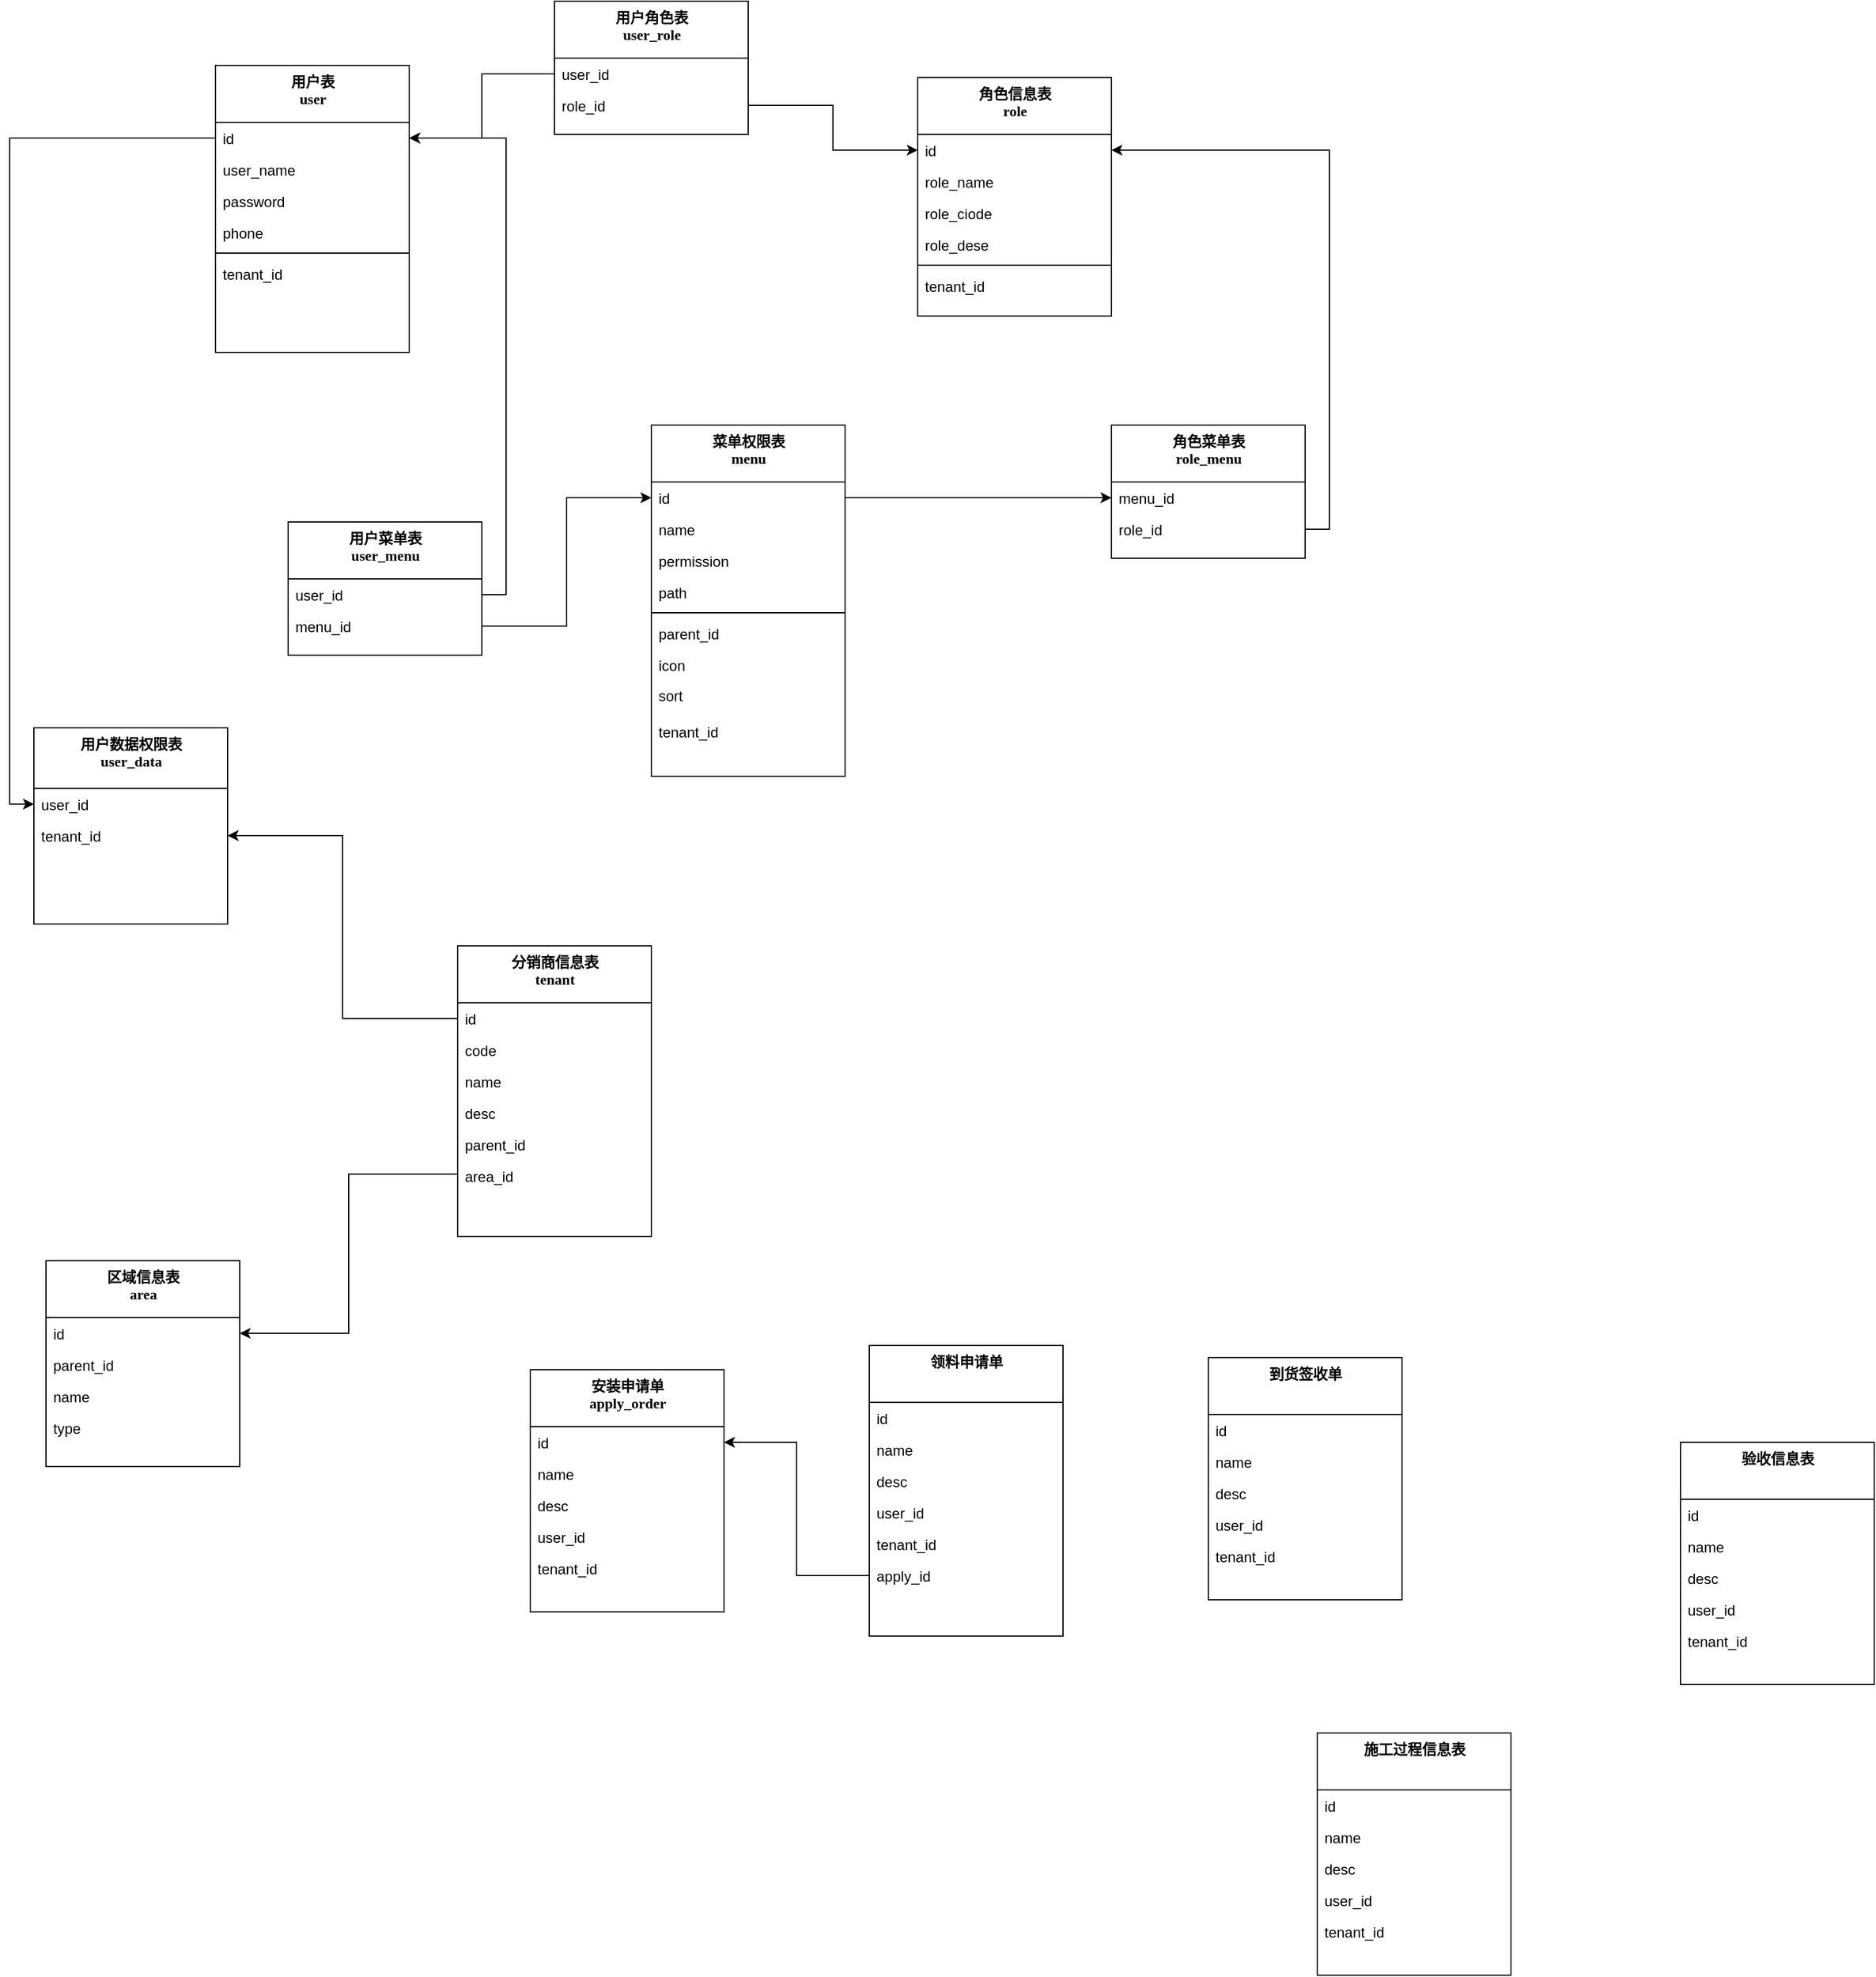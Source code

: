 <mxfile version="14.4.9" type="github">
  <diagram name="Page-1" id="9f46799a-70d6-7492-0946-bef42562c5a5">
    <mxGraphModel dx="2522" dy="706" grid="1" gridSize="10" guides="1" tooltips="1" connect="1" arrows="1" fold="1" page="1" pageScale="1" pageWidth="1100" pageHeight="850" background="#ffffff" math="0" shadow="0">
      <root>
        <mxCell id="0" />
        <mxCell id="1" parent="0" />
        <mxCell id="78961159f06e98e8-17" value="&lt;font style=&quot;vertical-align: inherit&quot;&gt;&lt;font style=&quot;vertical-align: inherit&quot;&gt;&lt;font style=&quot;vertical-align: inherit&quot;&gt;&lt;font style=&quot;vertical-align: inherit&quot;&gt;&lt;font style=&quot;vertical-align: inherit&quot;&gt;&lt;font style=&quot;vertical-align: inherit&quot;&gt;&lt;font style=&quot;vertical-align: inherit&quot;&gt;&lt;font style=&quot;vertical-align: inherit&quot;&gt;&lt;font style=&quot;vertical-align: inherit&quot;&gt;&lt;font style=&quot;vertical-align: inherit&quot;&gt;&lt;font style=&quot;vertical-align: inherit&quot;&gt;&lt;font style=&quot;vertical-align: inherit&quot;&gt;&lt;font style=&quot;vertical-align: inherit&quot;&gt;&lt;font style=&quot;vertical-align: inherit&quot;&gt;&lt;font style=&quot;vertical-align: inherit&quot;&gt;&lt;font style=&quot;vertical-align: inherit&quot;&gt;用户表&lt;br&gt;&lt;/font&gt;&lt;/font&gt;&lt;/font&gt;&lt;/font&gt;&lt;/font&gt;&lt;/font&gt;&lt;/font&gt;&lt;/font&gt;&lt;/font&gt;&lt;/font&gt;&lt;/font&gt;&lt;/font&gt;&lt;/font&gt;&lt;/font&gt;&lt;font style=&quot;vertical-align: inherit&quot;&gt;&lt;font style=&quot;vertical-align: inherit&quot;&gt;user&lt;/font&gt;&lt;/font&gt;&lt;br&gt;&lt;/font&gt;&lt;/font&gt;" style="swimlane;html=1;fontStyle=1;align=center;verticalAlign=top;childLayout=stackLayout;horizontal=1;startSize=47;horizontalStack=0;resizeParent=1;resizeLast=0;collapsible=1;marginBottom=0;swimlaneFillColor=#ffffff;rounded=0;shadow=0;comic=0;labelBackgroundColor=none;strokeWidth=1;fillColor=none;fontFamily=Verdana;fontSize=12" parent="1" vertex="1">
          <mxGeometry x="90" y="83" width="160" height="237" as="geometry">
            <mxRectangle x="90" y="83" width="70" height="26" as="alternateBounds" />
          </mxGeometry>
        </mxCell>
        <mxCell id="78961159f06e98e8-21" value="&lt;font style=&quot;vertical-align: inherit&quot;&gt;&lt;font style=&quot;vertical-align: inherit&quot;&gt;&lt;font style=&quot;vertical-align: inherit&quot;&gt;&lt;font style=&quot;vertical-align: inherit&quot;&gt;id&lt;/font&gt;&lt;/font&gt;&lt;/font&gt;&lt;/font&gt;" style="text;html=1;strokeColor=none;fillColor=none;align=left;verticalAlign=top;spacingLeft=4;spacingRight=4;whiteSpace=wrap;overflow=hidden;rotatable=0;points=[[0,0.5],[1,0.5]];portConstraint=eastwest;" parent="78961159f06e98e8-17" vertex="1">
          <mxGeometry y="47" width="160" height="26" as="geometry" />
        </mxCell>
        <mxCell id="78961159f06e98e8-25" value="&lt;font style=&quot;vertical-align: inherit&quot;&gt;&lt;font style=&quot;vertical-align: inherit&quot;&gt;user_name&lt;/font&gt;&lt;/font&gt;" style="text;html=1;strokeColor=none;fillColor=none;align=left;verticalAlign=top;spacingLeft=4;spacingRight=4;whiteSpace=wrap;overflow=hidden;rotatable=0;points=[[0,0.5],[1,0.5]];portConstraint=eastwest;" parent="78961159f06e98e8-17" vertex="1">
          <mxGeometry y="73" width="160" height="26" as="geometry" />
        </mxCell>
        <mxCell id="78961159f06e98e8-26" value="&lt;font style=&quot;vertical-align: inherit&quot;&gt;&lt;font style=&quot;vertical-align: inherit&quot;&gt;password&lt;/font&gt;&lt;/font&gt;" style="text;html=1;strokeColor=none;fillColor=none;align=left;verticalAlign=top;spacingLeft=4;spacingRight=4;whiteSpace=wrap;overflow=hidden;rotatable=0;points=[[0,0.5],[1,0.5]];portConstraint=eastwest;" parent="78961159f06e98e8-17" vertex="1">
          <mxGeometry y="99" width="160" height="26" as="geometry" />
        </mxCell>
        <mxCell id="78961159f06e98e8-20" value="&lt;font style=&quot;vertical-align: inherit&quot;&gt;&lt;font style=&quot;vertical-align: inherit&quot;&gt;&lt;font style=&quot;vertical-align: inherit&quot;&gt;&lt;font style=&quot;vertical-align: inherit&quot;&gt;&lt;font style=&quot;vertical-align: inherit&quot;&gt;&lt;font style=&quot;vertical-align: inherit&quot;&gt;&lt;font style=&quot;vertical-align: inherit&quot;&gt;&lt;font style=&quot;vertical-align: inherit&quot;&gt;phone&lt;/font&gt;&lt;/font&gt;&lt;/font&gt;&lt;/font&gt;&lt;/font&gt;&lt;/font&gt;&lt;/font&gt;&lt;/font&gt;" style="text;html=1;strokeColor=none;fillColor=none;align=left;verticalAlign=top;spacingLeft=4;spacingRight=4;whiteSpace=wrap;overflow=hidden;rotatable=0;points=[[0,0.5],[1,0.5]];portConstraint=eastwest;" parent="78961159f06e98e8-17" vertex="1">
          <mxGeometry y="125" width="160" height="26" as="geometry" />
        </mxCell>
        <mxCell id="78961159f06e98e8-19" value="" style="line;html=1;strokeWidth=1;fillColor=none;align=left;verticalAlign=middle;spacingTop=-1;spacingLeft=3;spacingRight=3;rotatable=0;labelPosition=right;points=[];portConstraint=eastwest;" parent="78961159f06e98e8-17" vertex="1">
          <mxGeometry y="151" width="160" height="8" as="geometry" />
        </mxCell>
        <mxCell id="78961159f06e98e8-27" value="&lt;font style=&quot;vertical-align: inherit&quot;&gt;&lt;font style=&quot;vertical-align: inherit&quot;&gt;tenant_id&lt;/font&gt;&lt;/font&gt;" style="text;html=1;strokeColor=none;fillColor=none;align=left;verticalAlign=top;spacingLeft=4;spacingRight=4;whiteSpace=wrap;overflow=hidden;rotatable=0;points=[[0,0.5],[1,0.5]];portConstraint=eastwest;" parent="78961159f06e98e8-17" vertex="1">
          <mxGeometry y="159" width="160" height="26" as="geometry" />
        </mxCell>
        <mxCell id="78961159f06e98e8-30" value="角色信息表&lt;br&gt;role" style="swimlane;html=1;fontStyle=1;align=center;verticalAlign=top;childLayout=stackLayout;horizontal=1;startSize=47;horizontalStack=0;resizeParent=1;resizeLast=0;collapsible=1;marginBottom=0;swimlaneFillColor=#ffffff;rounded=0;shadow=0;comic=0;labelBackgroundColor=none;strokeWidth=1;fillColor=none;fontFamily=Verdana;fontSize=12" parent="1" vertex="1">
          <mxGeometry x="670" y="93" width="160" height="197" as="geometry" />
        </mxCell>
        <mxCell id="78961159f06e98e8-31" value="id" style="text;html=1;strokeColor=none;fillColor=none;align=left;verticalAlign=top;spacingLeft=4;spacingRight=4;whiteSpace=wrap;overflow=hidden;rotatable=0;points=[[0,0.5],[1,0.5]];portConstraint=eastwest;" parent="78961159f06e98e8-30" vertex="1">
          <mxGeometry y="47" width="160" height="26" as="geometry" />
        </mxCell>
        <mxCell id="78961159f06e98e8-32" value="role_name" style="text;html=1;strokeColor=none;fillColor=none;align=left;verticalAlign=top;spacingLeft=4;spacingRight=4;whiteSpace=wrap;overflow=hidden;rotatable=0;points=[[0,0.5],[1,0.5]];portConstraint=eastwest;" parent="78961159f06e98e8-30" vertex="1">
          <mxGeometry y="73" width="160" height="26" as="geometry" />
        </mxCell>
        <mxCell id="78961159f06e98e8-33" value="role_ciode" style="text;html=1;strokeColor=none;fillColor=none;align=left;verticalAlign=top;spacingLeft=4;spacingRight=4;whiteSpace=wrap;overflow=hidden;rotatable=0;points=[[0,0.5],[1,0.5]];portConstraint=eastwest;" parent="78961159f06e98e8-30" vertex="1">
          <mxGeometry y="99" width="160" height="26" as="geometry" />
        </mxCell>
        <mxCell id="78961159f06e98e8-34" value="role_dese" style="text;html=1;strokeColor=none;fillColor=none;align=left;verticalAlign=top;spacingLeft=4;spacingRight=4;whiteSpace=wrap;overflow=hidden;rotatable=0;points=[[0,0.5],[1,0.5]];portConstraint=eastwest;" parent="78961159f06e98e8-30" vertex="1">
          <mxGeometry y="125" width="160" height="26" as="geometry" />
        </mxCell>
        <mxCell id="78961159f06e98e8-38" value="" style="line;html=1;strokeWidth=1;fillColor=none;align=left;verticalAlign=middle;spacingTop=-1;spacingLeft=3;spacingRight=3;rotatable=0;labelPosition=right;points=[];portConstraint=eastwest;" parent="78961159f06e98e8-30" vertex="1">
          <mxGeometry y="151" width="160" height="8" as="geometry" />
        </mxCell>
        <mxCell id="78961159f06e98e8-39" value="tenant_id" style="text;html=1;strokeColor=none;fillColor=none;align=left;verticalAlign=top;spacingLeft=4;spacingRight=4;whiteSpace=wrap;overflow=hidden;rotatable=0;points=[[0,0.5],[1,0.5]];portConstraint=eastwest;" parent="78961159f06e98e8-30" vertex="1">
          <mxGeometry y="159" width="160" height="26" as="geometry" />
        </mxCell>
        <mxCell id="FCenFna6meWZdQ7rGU5t-2" value="用户角色表&lt;br&gt;user_role" style="swimlane;html=1;fontStyle=1;align=center;verticalAlign=top;childLayout=stackLayout;horizontal=1;startSize=47;horizontalStack=0;resizeParent=1;resizeLast=0;collapsible=1;marginBottom=0;swimlaneFillColor=#ffffff;rounded=0;shadow=0;comic=0;labelBackgroundColor=none;strokeWidth=1;fillColor=none;fontFamily=Verdana;fontSize=12" vertex="1" parent="1">
          <mxGeometry x="370" y="30" width="160" height="110" as="geometry" />
        </mxCell>
        <mxCell id="FCenFna6meWZdQ7rGU5t-3" value="user_id" style="text;html=1;strokeColor=none;fillColor=none;align=left;verticalAlign=top;spacingLeft=4;spacingRight=4;whiteSpace=wrap;overflow=hidden;rotatable=0;points=[[0,0.5],[1,0.5]];portConstraint=eastwest;" vertex="1" parent="FCenFna6meWZdQ7rGU5t-2">
          <mxGeometry y="47" width="160" height="26" as="geometry" />
        </mxCell>
        <mxCell id="FCenFna6meWZdQ7rGU5t-4" value="role_id" style="text;html=1;strokeColor=none;fillColor=none;align=left;verticalAlign=top;spacingLeft=4;spacingRight=4;whiteSpace=wrap;overflow=hidden;rotatable=0;points=[[0,0.5],[1,0.5]];portConstraint=eastwest;" vertex="1" parent="FCenFna6meWZdQ7rGU5t-2">
          <mxGeometry y="73" width="160" height="26" as="geometry" />
        </mxCell>
        <mxCell id="FCenFna6meWZdQ7rGU5t-11" style="edgeStyle=orthogonalEdgeStyle;rounded=0;orthogonalLoop=1;jettySize=auto;html=1;exitX=0;exitY=0.5;exitDx=0;exitDy=0;entryX=1;entryY=0.5;entryDx=0;entryDy=0;" edge="1" parent="1" source="FCenFna6meWZdQ7rGU5t-3" target="78961159f06e98e8-21">
          <mxGeometry relative="1" as="geometry" />
        </mxCell>
        <mxCell id="FCenFna6meWZdQ7rGU5t-12" style="edgeStyle=orthogonalEdgeStyle;rounded=0;orthogonalLoop=1;jettySize=auto;html=1;exitX=1;exitY=0.5;exitDx=0;exitDy=0;entryX=0;entryY=0.5;entryDx=0;entryDy=0;" edge="1" parent="1" source="FCenFna6meWZdQ7rGU5t-4" target="78961159f06e98e8-31">
          <mxGeometry relative="1" as="geometry" />
        </mxCell>
        <mxCell id="FCenFna6meWZdQ7rGU5t-13" value="&lt;font style=&quot;vertical-align: inherit&quot;&gt;&lt;font style=&quot;vertical-align: inherit&quot;&gt;&lt;font style=&quot;vertical-align: inherit&quot;&gt;&lt;font style=&quot;vertical-align: inherit&quot;&gt;&lt;font style=&quot;vertical-align: inherit&quot;&gt;&lt;font style=&quot;vertical-align: inherit&quot;&gt;&lt;font style=&quot;vertical-align: inherit&quot;&gt;&lt;font style=&quot;vertical-align: inherit&quot;&gt;&lt;font style=&quot;vertical-align: inherit&quot;&gt;&lt;font style=&quot;vertical-align: inherit&quot;&gt;&lt;font style=&quot;vertical-align: inherit&quot;&gt;&lt;font style=&quot;vertical-align: inherit&quot;&gt;&lt;font style=&quot;vertical-align: inherit&quot;&gt;&lt;font style=&quot;vertical-align: inherit&quot;&gt;&lt;font style=&quot;vertical-align: inherit&quot;&gt;&lt;font style=&quot;vertical-align: inherit&quot;&gt;菜单权限表&lt;br&gt;&lt;/font&gt;&lt;/font&gt;&lt;/font&gt;&lt;/font&gt;&lt;/font&gt;&lt;/font&gt;&lt;/font&gt;&lt;/font&gt;&lt;/font&gt;&lt;/font&gt;&lt;/font&gt;&lt;/font&gt;&lt;/font&gt;&lt;/font&gt;menu&lt;br&gt;&lt;/font&gt;&lt;/font&gt;" style="swimlane;html=1;fontStyle=1;align=center;verticalAlign=top;childLayout=stackLayout;horizontal=1;startSize=47;horizontalStack=0;resizeParent=1;resizeLast=0;collapsible=1;marginBottom=0;swimlaneFillColor=#ffffff;rounded=0;shadow=0;comic=0;labelBackgroundColor=none;strokeWidth=1;fillColor=none;fontFamily=Verdana;fontSize=12" vertex="1" parent="1">
          <mxGeometry x="450" y="380" width="160" height="290" as="geometry">
            <mxRectangle x="90" y="83" width="70" height="26" as="alternateBounds" />
          </mxGeometry>
        </mxCell>
        <mxCell id="FCenFna6meWZdQ7rGU5t-14" value="&lt;font style=&quot;vertical-align: inherit&quot;&gt;&lt;font style=&quot;vertical-align: inherit&quot;&gt;&lt;font style=&quot;vertical-align: inherit&quot;&gt;&lt;font style=&quot;vertical-align: inherit&quot;&gt;id&lt;/font&gt;&lt;/font&gt;&lt;/font&gt;&lt;/font&gt;" style="text;html=1;strokeColor=none;fillColor=none;align=left;verticalAlign=top;spacingLeft=4;spacingRight=4;whiteSpace=wrap;overflow=hidden;rotatable=0;points=[[0,0.5],[1,0.5]];portConstraint=eastwest;" vertex="1" parent="FCenFna6meWZdQ7rGU5t-13">
          <mxGeometry y="47" width="160" height="26" as="geometry" />
        </mxCell>
        <mxCell id="FCenFna6meWZdQ7rGU5t-15" value="&lt;font style=&quot;vertical-align: inherit&quot;&gt;&lt;font style=&quot;vertical-align: inherit&quot;&gt;name&lt;/font&gt;&lt;/font&gt;" style="text;html=1;strokeColor=none;fillColor=none;align=left;verticalAlign=top;spacingLeft=4;spacingRight=4;whiteSpace=wrap;overflow=hidden;rotatable=0;points=[[0,0.5],[1,0.5]];portConstraint=eastwest;" vertex="1" parent="FCenFna6meWZdQ7rGU5t-13">
          <mxGeometry y="73" width="160" height="26" as="geometry" />
        </mxCell>
        <mxCell id="FCenFna6meWZdQ7rGU5t-16" value="&lt;font style=&quot;vertical-align: inherit&quot;&gt;&lt;font style=&quot;vertical-align: inherit&quot;&gt;permission&lt;/font&gt;&lt;/font&gt;" style="text;html=1;strokeColor=none;fillColor=none;align=left;verticalAlign=top;spacingLeft=4;spacingRight=4;whiteSpace=wrap;overflow=hidden;rotatable=0;points=[[0,0.5],[1,0.5]];portConstraint=eastwest;" vertex="1" parent="FCenFna6meWZdQ7rGU5t-13">
          <mxGeometry y="99" width="160" height="26" as="geometry" />
        </mxCell>
        <mxCell id="FCenFna6meWZdQ7rGU5t-17" value="&lt;font style=&quot;vertical-align: inherit&quot;&gt;&lt;font style=&quot;vertical-align: inherit&quot;&gt;&lt;font style=&quot;vertical-align: inherit&quot;&gt;&lt;font style=&quot;vertical-align: inherit&quot;&gt;&lt;font style=&quot;vertical-align: inherit&quot;&gt;&lt;font style=&quot;vertical-align: inherit&quot;&gt;&lt;font style=&quot;vertical-align: inherit&quot;&gt;&lt;font style=&quot;vertical-align: inherit&quot;&gt;path&lt;/font&gt;&lt;/font&gt;&lt;/font&gt;&lt;/font&gt;&lt;/font&gt;&lt;/font&gt;&lt;/font&gt;&lt;/font&gt;" style="text;html=1;strokeColor=none;fillColor=none;align=left;verticalAlign=top;spacingLeft=4;spacingRight=4;whiteSpace=wrap;overflow=hidden;rotatable=0;points=[[0,0.5],[1,0.5]];portConstraint=eastwest;" vertex="1" parent="FCenFna6meWZdQ7rGU5t-13">
          <mxGeometry y="125" width="160" height="26" as="geometry" />
        </mxCell>
        <mxCell id="FCenFna6meWZdQ7rGU5t-18" value="" style="line;html=1;strokeWidth=1;fillColor=none;align=left;verticalAlign=middle;spacingTop=-1;spacingLeft=3;spacingRight=3;rotatable=0;labelPosition=right;points=[];portConstraint=eastwest;" vertex="1" parent="FCenFna6meWZdQ7rGU5t-13">
          <mxGeometry y="151" width="160" height="8" as="geometry" />
        </mxCell>
        <mxCell id="FCenFna6meWZdQ7rGU5t-19" value="&lt;font style=&quot;vertical-align: inherit&quot;&gt;&lt;font style=&quot;vertical-align: inherit&quot;&gt;parent_id&lt;/font&gt;&lt;/font&gt;" style="text;html=1;strokeColor=none;fillColor=none;align=left;verticalAlign=top;spacingLeft=4;spacingRight=4;whiteSpace=wrap;overflow=hidden;rotatable=0;points=[[0,0.5],[1,0.5]];portConstraint=eastwest;" vertex="1" parent="FCenFna6meWZdQ7rGU5t-13">
          <mxGeometry y="159" width="160" height="26" as="geometry" />
        </mxCell>
        <mxCell id="FCenFna6meWZdQ7rGU5t-20" value="&lt;font style=&quot;vertical-align: inherit&quot;&gt;&lt;font style=&quot;vertical-align: inherit&quot;&gt;icon&lt;/font&gt;&lt;/font&gt;" style="text;html=1;strokeColor=none;fillColor=none;align=left;verticalAlign=top;spacingLeft=4;spacingRight=4;whiteSpace=wrap;overflow=hidden;rotatable=0;points=[[0,0.5],[1,0.5]];portConstraint=eastwest;" vertex="1" parent="FCenFna6meWZdQ7rGU5t-13">
          <mxGeometry y="185" width="160" height="25" as="geometry" />
        </mxCell>
        <mxCell id="FCenFna6meWZdQ7rGU5t-21" value="sort" style="text;html=1;strokeColor=none;fillColor=none;align=left;verticalAlign=top;spacingLeft=4;spacingRight=4;whiteSpace=wrap;overflow=hidden;rotatable=0;points=[[0,0.5],[1,0.5]];portConstraint=eastwest;" vertex="1" parent="FCenFna6meWZdQ7rGU5t-13">
          <mxGeometry y="210" width="160" height="30" as="geometry" />
        </mxCell>
        <mxCell id="FCenFna6meWZdQ7rGU5t-22" value="tenant_id" style="text;html=1;strokeColor=none;fillColor=none;align=left;verticalAlign=top;spacingLeft=4;spacingRight=4;whiteSpace=wrap;overflow=hidden;rotatable=0;points=[[0,0.5],[1,0.5]];portConstraint=eastwest;" vertex="1" parent="FCenFna6meWZdQ7rGU5t-13">
          <mxGeometry y="240" width="160" height="30" as="geometry" />
        </mxCell>
        <mxCell id="FCenFna6meWZdQ7rGU5t-23" value="角色菜单表&lt;br&gt;role_menu" style="swimlane;html=1;fontStyle=1;align=center;verticalAlign=top;childLayout=stackLayout;horizontal=1;startSize=47;horizontalStack=0;resizeParent=1;resizeLast=0;collapsible=1;marginBottom=0;swimlaneFillColor=#ffffff;rounded=0;shadow=0;comic=0;labelBackgroundColor=none;strokeWidth=1;fillColor=none;fontFamily=Verdana;fontSize=12" vertex="1" parent="1">
          <mxGeometry x="830" y="380" width="160" height="110" as="geometry" />
        </mxCell>
        <mxCell id="FCenFna6meWZdQ7rGU5t-24" value="menu_id" style="text;html=1;strokeColor=none;fillColor=none;align=left;verticalAlign=top;spacingLeft=4;spacingRight=4;whiteSpace=wrap;overflow=hidden;rotatable=0;points=[[0,0.5],[1,0.5]];portConstraint=eastwest;" vertex="1" parent="FCenFna6meWZdQ7rGU5t-23">
          <mxGeometry y="47" width="160" height="26" as="geometry" />
        </mxCell>
        <mxCell id="FCenFna6meWZdQ7rGU5t-25" value="role_id" style="text;html=1;strokeColor=none;fillColor=none;align=left;verticalAlign=top;spacingLeft=4;spacingRight=4;whiteSpace=wrap;overflow=hidden;rotatable=0;points=[[0,0.5],[1,0.5]];portConstraint=eastwest;" vertex="1" parent="FCenFna6meWZdQ7rGU5t-23">
          <mxGeometry y="73" width="160" height="26" as="geometry" />
        </mxCell>
        <mxCell id="FCenFna6meWZdQ7rGU5t-26" style="edgeStyle=orthogonalEdgeStyle;rounded=0;orthogonalLoop=1;jettySize=auto;html=1;exitX=1;exitY=0.5;exitDx=0;exitDy=0;entryX=0;entryY=0.5;entryDx=0;entryDy=0;" edge="1" parent="1" source="FCenFna6meWZdQ7rGU5t-14" target="FCenFna6meWZdQ7rGU5t-24">
          <mxGeometry relative="1" as="geometry" />
        </mxCell>
        <mxCell id="FCenFna6meWZdQ7rGU5t-27" style="edgeStyle=orthogonalEdgeStyle;rounded=0;orthogonalLoop=1;jettySize=auto;html=1;exitX=1;exitY=0.5;exitDx=0;exitDy=0;entryX=1;entryY=0.5;entryDx=0;entryDy=0;" edge="1" parent="1" source="FCenFna6meWZdQ7rGU5t-25" target="78961159f06e98e8-31">
          <mxGeometry relative="1" as="geometry" />
        </mxCell>
        <mxCell id="FCenFna6meWZdQ7rGU5t-28" value="用户菜单表&lt;br&gt;user_menu" style="swimlane;html=1;fontStyle=1;align=center;verticalAlign=top;childLayout=stackLayout;horizontal=1;startSize=47;horizontalStack=0;resizeParent=1;resizeLast=0;collapsible=1;marginBottom=0;swimlaneFillColor=#ffffff;rounded=0;shadow=0;comic=0;labelBackgroundColor=none;strokeWidth=1;fillColor=none;fontFamily=Verdana;fontSize=12" vertex="1" parent="1">
          <mxGeometry x="150" y="460" width="160" height="110" as="geometry" />
        </mxCell>
        <mxCell id="FCenFna6meWZdQ7rGU5t-29" value="user_id" style="text;html=1;strokeColor=none;fillColor=none;align=left;verticalAlign=top;spacingLeft=4;spacingRight=4;whiteSpace=wrap;overflow=hidden;rotatable=0;points=[[0,0.5],[1,0.5]];portConstraint=eastwest;" vertex="1" parent="FCenFna6meWZdQ7rGU5t-28">
          <mxGeometry y="47" width="160" height="26" as="geometry" />
        </mxCell>
        <mxCell id="FCenFna6meWZdQ7rGU5t-30" value="menu_id" style="text;html=1;strokeColor=none;fillColor=none;align=left;verticalAlign=top;spacingLeft=4;spacingRight=4;whiteSpace=wrap;overflow=hidden;rotatable=0;points=[[0,0.5],[1,0.5]];portConstraint=eastwest;" vertex="1" parent="FCenFna6meWZdQ7rGU5t-28">
          <mxGeometry y="73" width="160" height="26" as="geometry" />
        </mxCell>
        <mxCell id="FCenFna6meWZdQ7rGU5t-32" style="edgeStyle=orthogonalEdgeStyle;rounded=0;orthogonalLoop=1;jettySize=auto;html=1;exitX=1;exitY=0.5;exitDx=0;exitDy=0;entryX=0;entryY=0.5;entryDx=0;entryDy=0;" edge="1" parent="1" source="FCenFna6meWZdQ7rGU5t-30" target="FCenFna6meWZdQ7rGU5t-14">
          <mxGeometry relative="1" as="geometry" />
        </mxCell>
        <mxCell id="FCenFna6meWZdQ7rGU5t-33" value="区域信息表&lt;br&gt;area" style="swimlane;html=1;fontStyle=1;align=center;verticalAlign=top;childLayout=stackLayout;horizontal=1;startSize=47;horizontalStack=0;resizeParent=1;resizeLast=0;collapsible=1;marginBottom=0;swimlaneFillColor=#ffffff;rounded=0;shadow=0;comic=0;labelBackgroundColor=none;strokeWidth=1;fillColor=none;fontFamily=Verdana;fontSize=12" vertex="1" parent="1">
          <mxGeometry x="-50" y="1070" width="160" height="170" as="geometry" />
        </mxCell>
        <mxCell id="FCenFna6meWZdQ7rGU5t-34" value="id" style="text;html=1;strokeColor=none;fillColor=none;align=left;verticalAlign=top;spacingLeft=4;spacingRight=4;whiteSpace=wrap;overflow=hidden;rotatable=0;points=[[0,0.5],[1,0.5]];portConstraint=eastwest;" vertex="1" parent="FCenFna6meWZdQ7rGU5t-33">
          <mxGeometry y="47" width="160" height="26" as="geometry" />
        </mxCell>
        <mxCell id="FCenFna6meWZdQ7rGU5t-35" value="parent_id" style="text;html=1;strokeColor=none;fillColor=none;align=left;verticalAlign=top;spacingLeft=4;spacingRight=4;whiteSpace=wrap;overflow=hidden;rotatable=0;points=[[0,0.5],[1,0.5]];portConstraint=eastwest;" vertex="1" parent="FCenFna6meWZdQ7rGU5t-33">
          <mxGeometry y="73" width="160" height="26" as="geometry" />
        </mxCell>
        <mxCell id="FCenFna6meWZdQ7rGU5t-36" value="name" style="text;html=1;strokeColor=none;fillColor=none;align=left;verticalAlign=top;spacingLeft=4;spacingRight=4;whiteSpace=wrap;overflow=hidden;rotatable=0;points=[[0,0.5],[1,0.5]];portConstraint=eastwest;" vertex="1" parent="FCenFna6meWZdQ7rGU5t-33">
          <mxGeometry y="99" width="160" height="26" as="geometry" />
        </mxCell>
        <mxCell id="FCenFna6meWZdQ7rGU5t-37" value="type" style="text;html=1;strokeColor=none;fillColor=none;align=left;verticalAlign=top;spacingLeft=4;spacingRight=4;whiteSpace=wrap;overflow=hidden;rotatable=0;points=[[0,0.5],[1,0.5]];portConstraint=eastwest;" vertex="1" parent="FCenFna6meWZdQ7rGU5t-33">
          <mxGeometry y="125" width="160" height="26" as="geometry" />
        </mxCell>
        <mxCell id="FCenFna6meWZdQ7rGU5t-38" value="分销商信息表&lt;br&gt;tenant" style="swimlane;html=1;fontStyle=1;align=center;verticalAlign=top;childLayout=stackLayout;horizontal=1;startSize=47;horizontalStack=0;resizeParent=1;resizeLast=0;collapsible=1;marginBottom=0;swimlaneFillColor=#ffffff;rounded=0;shadow=0;comic=0;labelBackgroundColor=none;strokeWidth=1;fillColor=none;fontFamily=Verdana;fontSize=12" vertex="1" parent="1">
          <mxGeometry x="290" y="810" width="160" height="240" as="geometry" />
        </mxCell>
        <mxCell id="FCenFna6meWZdQ7rGU5t-39" value="id" style="text;html=1;strokeColor=none;fillColor=none;align=left;verticalAlign=top;spacingLeft=4;spacingRight=4;whiteSpace=wrap;overflow=hidden;rotatable=0;points=[[0,0.5],[1,0.5]];portConstraint=eastwest;" vertex="1" parent="FCenFna6meWZdQ7rGU5t-38">
          <mxGeometry y="47" width="160" height="26" as="geometry" />
        </mxCell>
        <mxCell id="FCenFna6meWZdQ7rGU5t-40" value="code" style="text;html=1;strokeColor=none;fillColor=none;align=left;verticalAlign=top;spacingLeft=4;spacingRight=4;whiteSpace=wrap;overflow=hidden;rotatable=0;points=[[0,0.5],[1,0.5]];portConstraint=eastwest;" vertex="1" parent="FCenFna6meWZdQ7rGU5t-38">
          <mxGeometry y="73" width="160" height="26" as="geometry" />
        </mxCell>
        <mxCell id="FCenFna6meWZdQ7rGU5t-41" value="name" style="text;html=1;strokeColor=none;fillColor=none;align=left;verticalAlign=top;spacingLeft=4;spacingRight=4;whiteSpace=wrap;overflow=hidden;rotatable=0;points=[[0,0.5],[1,0.5]];portConstraint=eastwest;" vertex="1" parent="FCenFna6meWZdQ7rGU5t-38">
          <mxGeometry y="99" width="160" height="26" as="geometry" />
        </mxCell>
        <mxCell id="FCenFna6meWZdQ7rGU5t-42" value="desc" style="text;html=1;strokeColor=none;fillColor=none;align=left;verticalAlign=top;spacingLeft=4;spacingRight=4;whiteSpace=wrap;overflow=hidden;rotatable=0;points=[[0,0.5],[1,0.5]];portConstraint=eastwest;" vertex="1" parent="FCenFna6meWZdQ7rGU5t-38">
          <mxGeometry y="125" width="160" height="26" as="geometry" />
        </mxCell>
        <mxCell id="FCenFna6meWZdQ7rGU5t-43" value="parent_id" style="text;html=1;strokeColor=none;fillColor=none;align=left;verticalAlign=top;spacingLeft=4;spacingRight=4;whiteSpace=wrap;overflow=hidden;rotatable=0;points=[[0,0.5],[1,0.5]];portConstraint=eastwest;" vertex="1" parent="FCenFna6meWZdQ7rGU5t-38">
          <mxGeometry y="151" width="160" height="26" as="geometry" />
        </mxCell>
        <mxCell id="FCenFna6meWZdQ7rGU5t-44" value="area_id" style="text;html=1;strokeColor=none;fillColor=none;align=left;verticalAlign=top;spacingLeft=4;spacingRight=4;whiteSpace=wrap;overflow=hidden;rotatable=0;points=[[0,0.5],[1,0.5]];portConstraint=eastwest;" vertex="1" parent="FCenFna6meWZdQ7rGU5t-38">
          <mxGeometry y="177" width="160" height="23" as="geometry" />
        </mxCell>
        <mxCell id="FCenFna6meWZdQ7rGU5t-45" style="edgeStyle=orthogonalEdgeStyle;rounded=0;orthogonalLoop=1;jettySize=auto;html=1;exitX=0;exitY=0.5;exitDx=0;exitDy=0;entryX=1;entryY=0.5;entryDx=0;entryDy=0;" edge="1" parent="1" source="FCenFna6meWZdQ7rGU5t-44" target="FCenFna6meWZdQ7rGU5t-34">
          <mxGeometry relative="1" as="geometry" />
        </mxCell>
        <mxCell id="FCenFna6meWZdQ7rGU5t-46" value="安装申请单&lt;br&gt;apply_order" style="swimlane;html=1;fontStyle=1;align=center;verticalAlign=top;childLayout=stackLayout;horizontal=1;startSize=47;horizontalStack=0;resizeParent=1;resizeLast=0;collapsible=1;marginBottom=0;swimlaneFillColor=#ffffff;rounded=0;shadow=0;comic=0;labelBackgroundColor=none;strokeWidth=1;fillColor=none;fontFamily=Verdana;fontSize=12" vertex="1" parent="1">
          <mxGeometry x="350" y="1160" width="160" height="200" as="geometry" />
        </mxCell>
        <mxCell id="FCenFna6meWZdQ7rGU5t-47" value="id" style="text;html=1;strokeColor=none;fillColor=none;align=left;verticalAlign=top;spacingLeft=4;spacingRight=4;whiteSpace=wrap;overflow=hidden;rotatable=0;points=[[0,0.5],[1,0.5]];portConstraint=eastwest;" vertex="1" parent="FCenFna6meWZdQ7rGU5t-46">
          <mxGeometry y="47" width="160" height="26" as="geometry" />
        </mxCell>
        <mxCell id="FCenFna6meWZdQ7rGU5t-49" value="name" style="text;html=1;strokeColor=none;fillColor=none;align=left;verticalAlign=top;spacingLeft=4;spacingRight=4;whiteSpace=wrap;overflow=hidden;rotatable=0;points=[[0,0.5],[1,0.5]];portConstraint=eastwest;" vertex="1" parent="FCenFna6meWZdQ7rGU5t-46">
          <mxGeometry y="73" width="160" height="26" as="geometry" />
        </mxCell>
        <mxCell id="FCenFna6meWZdQ7rGU5t-50" value="desc" style="text;html=1;strokeColor=none;fillColor=none;align=left;verticalAlign=top;spacingLeft=4;spacingRight=4;whiteSpace=wrap;overflow=hidden;rotatable=0;points=[[0,0.5],[1,0.5]];portConstraint=eastwest;" vertex="1" parent="FCenFna6meWZdQ7rGU5t-46">
          <mxGeometry y="99" width="160" height="26" as="geometry" />
        </mxCell>
        <mxCell id="FCenFna6meWZdQ7rGU5t-48" value="user_id" style="text;html=1;strokeColor=none;fillColor=none;align=left;verticalAlign=top;spacingLeft=4;spacingRight=4;whiteSpace=wrap;overflow=hidden;rotatable=0;points=[[0,0.5],[1,0.5]];portConstraint=eastwest;" vertex="1" parent="FCenFna6meWZdQ7rGU5t-46">
          <mxGeometry y="125" width="160" height="26" as="geometry" />
        </mxCell>
        <mxCell id="FCenFna6meWZdQ7rGU5t-51" value="tenant_id" style="text;html=1;strokeColor=none;fillColor=none;align=left;verticalAlign=top;spacingLeft=4;spacingRight=4;whiteSpace=wrap;overflow=hidden;rotatable=0;points=[[0,0.5],[1,0.5]];portConstraint=eastwest;" vertex="1" parent="FCenFna6meWZdQ7rGU5t-46">
          <mxGeometry y="151" width="160" height="26" as="geometry" />
        </mxCell>
        <mxCell id="FCenFna6meWZdQ7rGU5t-55" style="edgeStyle=orthogonalEdgeStyle;rounded=0;orthogonalLoop=1;jettySize=auto;html=1;exitX=1;exitY=0.5;exitDx=0;exitDy=0;entryX=1;entryY=0.5;entryDx=0;entryDy=0;" edge="1" parent="1" source="FCenFna6meWZdQ7rGU5t-29" target="78961159f06e98e8-21">
          <mxGeometry relative="1" as="geometry" />
        </mxCell>
        <mxCell id="FCenFna6meWZdQ7rGU5t-56" value="用户数据权限表&lt;br&gt;user_data" style="swimlane;html=1;fontStyle=1;align=center;verticalAlign=top;childLayout=stackLayout;horizontal=1;startSize=50;horizontalStack=0;resizeParent=1;resizeLast=0;collapsible=1;marginBottom=0;swimlaneFillColor=#ffffff;rounded=0;shadow=0;comic=0;labelBackgroundColor=none;strokeWidth=1;fillColor=none;fontFamily=Verdana;fontSize=12" vertex="1" parent="1">
          <mxGeometry x="-60" y="630" width="160" height="162" as="geometry" />
        </mxCell>
        <mxCell id="FCenFna6meWZdQ7rGU5t-57" value="user_id" style="text;html=1;strokeColor=none;fillColor=none;align=left;verticalAlign=top;spacingLeft=4;spacingRight=4;whiteSpace=wrap;overflow=hidden;rotatable=0;points=[[0,0.5],[1,0.5]];portConstraint=eastwest;" vertex="1" parent="FCenFna6meWZdQ7rGU5t-56">
          <mxGeometry y="50" width="160" height="26" as="geometry" />
        </mxCell>
        <mxCell id="FCenFna6meWZdQ7rGU5t-58" value="tenant_id" style="text;html=1;strokeColor=none;fillColor=none;align=left;verticalAlign=top;spacingLeft=4;spacingRight=4;whiteSpace=wrap;overflow=hidden;rotatable=0;points=[[0,0.5],[1,0.5]];portConstraint=eastwest;" vertex="1" parent="FCenFna6meWZdQ7rGU5t-56">
          <mxGeometry y="76" width="160" height="26" as="geometry" />
        </mxCell>
        <mxCell id="FCenFna6meWZdQ7rGU5t-59" style="edgeStyle=orthogonalEdgeStyle;rounded=0;orthogonalLoop=1;jettySize=auto;html=1;exitX=0;exitY=0.5;exitDx=0;exitDy=0;entryX=1;entryY=0.5;entryDx=0;entryDy=0;" edge="1" parent="1" source="FCenFna6meWZdQ7rGU5t-39" target="FCenFna6meWZdQ7rGU5t-58">
          <mxGeometry relative="1" as="geometry" />
        </mxCell>
        <mxCell id="FCenFna6meWZdQ7rGU5t-60" style="edgeStyle=orthogonalEdgeStyle;rounded=0;orthogonalLoop=1;jettySize=auto;html=1;exitX=0;exitY=0.5;exitDx=0;exitDy=0;entryX=0;entryY=0.5;entryDx=0;entryDy=0;" edge="1" parent="1" source="78961159f06e98e8-21" target="FCenFna6meWZdQ7rGU5t-57">
          <mxGeometry relative="1" as="geometry" />
        </mxCell>
        <mxCell id="FCenFna6meWZdQ7rGU5t-61" value="领料申请单" style="swimlane;html=1;fontStyle=1;align=center;verticalAlign=top;childLayout=stackLayout;horizontal=1;startSize=47;horizontalStack=0;resizeParent=1;resizeLast=0;collapsible=1;marginBottom=0;swimlaneFillColor=#ffffff;rounded=0;shadow=0;comic=0;labelBackgroundColor=none;strokeWidth=1;fillColor=none;fontFamily=Verdana;fontSize=12" vertex="1" parent="1">
          <mxGeometry x="630" y="1140" width="160" height="240" as="geometry" />
        </mxCell>
        <mxCell id="FCenFna6meWZdQ7rGU5t-62" value="id" style="text;html=1;strokeColor=none;fillColor=none;align=left;verticalAlign=top;spacingLeft=4;spacingRight=4;whiteSpace=wrap;overflow=hidden;rotatable=0;points=[[0,0.5],[1,0.5]];portConstraint=eastwest;" vertex="1" parent="FCenFna6meWZdQ7rGU5t-61">
          <mxGeometry y="47" width="160" height="26" as="geometry" />
        </mxCell>
        <mxCell id="FCenFna6meWZdQ7rGU5t-63" value="name" style="text;html=1;strokeColor=none;fillColor=none;align=left;verticalAlign=top;spacingLeft=4;spacingRight=4;whiteSpace=wrap;overflow=hidden;rotatable=0;points=[[0,0.5],[1,0.5]];portConstraint=eastwest;" vertex="1" parent="FCenFna6meWZdQ7rGU5t-61">
          <mxGeometry y="73" width="160" height="26" as="geometry" />
        </mxCell>
        <mxCell id="FCenFna6meWZdQ7rGU5t-64" value="desc" style="text;html=1;strokeColor=none;fillColor=none;align=left;verticalAlign=top;spacingLeft=4;spacingRight=4;whiteSpace=wrap;overflow=hidden;rotatable=0;points=[[0,0.5],[1,0.5]];portConstraint=eastwest;" vertex="1" parent="FCenFna6meWZdQ7rGU5t-61">
          <mxGeometry y="99" width="160" height="26" as="geometry" />
        </mxCell>
        <mxCell id="FCenFna6meWZdQ7rGU5t-65" value="user_id" style="text;html=1;strokeColor=none;fillColor=none;align=left;verticalAlign=top;spacingLeft=4;spacingRight=4;whiteSpace=wrap;overflow=hidden;rotatable=0;points=[[0,0.5],[1,0.5]];portConstraint=eastwest;" vertex="1" parent="FCenFna6meWZdQ7rGU5t-61">
          <mxGeometry y="125" width="160" height="26" as="geometry" />
        </mxCell>
        <mxCell id="FCenFna6meWZdQ7rGU5t-66" value="tenant_id" style="text;html=1;strokeColor=none;fillColor=none;align=left;verticalAlign=top;spacingLeft=4;spacingRight=4;whiteSpace=wrap;overflow=hidden;rotatable=0;points=[[0,0.5],[1,0.5]];portConstraint=eastwest;" vertex="1" parent="FCenFna6meWZdQ7rGU5t-61">
          <mxGeometry y="151" width="160" height="26" as="geometry" />
        </mxCell>
        <mxCell id="FCenFna6meWZdQ7rGU5t-85" value="apply_id" style="text;html=1;strokeColor=none;fillColor=none;align=left;verticalAlign=top;spacingLeft=4;spacingRight=4;whiteSpace=wrap;overflow=hidden;rotatable=0;points=[[0,0.5],[1,0.5]];portConstraint=eastwest;" vertex="1" parent="FCenFna6meWZdQ7rGU5t-61">
          <mxGeometry y="177" width="160" height="26" as="geometry" />
        </mxCell>
        <mxCell id="FCenFna6meWZdQ7rGU5t-67" value="到货签收单" style="swimlane;html=1;fontStyle=1;align=center;verticalAlign=top;childLayout=stackLayout;horizontal=1;startSize=47;horizontalStack=0;resizeParent=1;resizeLast=0;collapsible=1;marginBottom=0;swimlaneFillColor=#ffffff;rounded=0;shadow=0;comic=0;labelBackgroundColor=none;strokeWidth=1;fillColor=none;fontFamily=Verdana;fontSize=12" vertex="1" parent="1">
          <mxGeometry x="910" y="1150" width="160" height="200" as="geometry" />
        </mxCell>
        <mxCell id="FCenFna6meWZdQ7rGU5t-68" value="id" style="text;html=1;strokeColor=none;fillColor=none;align=left;verticalAlign=top;spacingLeft=4;spacingRight=4;whiteSpace=wrap;overflow=hidden;rotatable=0;points=[[0,0.5],[1,0.5]];portConstraint=eastwest;" vertex="1" parent="FCenFna6meWZdQ7rGU5t-67">
          <mxGeometry y="47" width="160" height="26" as="geometry" />
        </mxCell>
        <mxCell id="FCenFna6meWZdQ7rGU5t-69" value="name" style="text;html=1;strokeColor=none;fillColor=none;align=left;verticalAlign=top;spacingLeft=4;spacingRight=4;whiteSpace=wrap;overflow=hidden;rotatable=0;points=[[0,0.5],[1,0.5]];portConstraint=eastwest;" vertex="1" parent="FCenFna6meWZdQ7rGU5t-67">
          <mxGeometry y="73" width="160" height="26" as="geometry" />
        </mxCell>
        <mxCell id="FCenFna6meWZdQ7rGU5t-70" value="desc" style="text;html=1;strokeColor=none;fillColor=none;align=left;verticalAlign=top;spacingLeft=4;spacingRight=4;whiteSpace=wrap;overflow=hidden;rotatable=0;points=[[0,0.5],[1,0.5]];portConstraint=eastwest;" vertex="1" parent="FCenFna6meWZdQ7rGU5t-67">
          <mxGeometry y="99" width="160" height="26" as="geometry" />
        </mxCell>
        <mxCell id="FCenFna6meWZdQ7rGU5t-71" value="user_id" style="text;html=1;strokeColor=none;fillColor=none;align=left;verticalAlign=top;spacingLeft=4;spacingRight=4;whiteSpace=wrap;overflow=hidden;rotatable=0;points=[[0,0.5],[1,0.5]];portConstraint=eastwest;" vertex="1" parent="FCenFna6meWZdQ7rGU5t-67">
          <mxGeometry y="125" width="160" height="26" as="geometry" />
        </mxCell>
        <mxCell id="FCenFna6meWZdQ7rGU5t-72" value="tenant_id" style="text;html=1;strokeColor=none;fillColor=none;align=left;verticalAlign=top;spacingLeft=4;spacingRight=4;whiteSpace=wrap;overflow=hidden;rotatable=0;points=[[0,0.5],[1,0.5]];portConstraint=eastwest;" vertex="1" parent="FCenFna6meWZdQ7rGU5t-67">
          <mxGeometry y="151" width="160" height="26" as="geometry" />
        </mxCell>
        <mxCell id="FCenFna6meWZdQ7rGU5t-73" value="施工过程信息表" style="swimlane;html=1;fontStyle=1;align=center;verticalAlign=top;childLayout=stackLayout;horizontal=1;startSize=47;horizontalStack=0;resizeParent=1;resizeLast=0;collapsible=1;marginBottom=0;swimlaneFillColor=#ffffff;rounded=0;shadow=0;comic=0;labelBackgroundColor=none;strokeWidth=1;fillColor=none;fontFamily=Verdana;fontSize=12" vertex="1" parent="1">
          <mxGeometry x="1000" y="1460" width="160" height="200" as="geometry" />
        </mxCell>
        <mxCell id="FCenFna6meWZdQ7rGU5t-74" value="id" style="text;html=1;strokeColor=none;fillColor=none;align=left;verticalAlign=top;spacingLeft=4;spacingRight=4;whiteSpace=wrap;overflow=hidden;rotatable=0;points=[[0,0.5],[1,0.5]];portConstraint=eastwest;" vertex="1" parent="FCenFna6meWZdQ7rGU5t-73">
          <mxGeometry y="47" width="160" height="26" as="geometry" />
        </mxCell>
        <mxCell id="FCenFna6meWZdQ7rGU5t-75" value="name" style="text;html=1;strokeColor=none;fillColor=none;align=left;verticalAlign=top;spacingLeft=4;spacingRight=4;whiteSpace=wrap;overflow=hidden;rotatable=0;points=[[0,0.5],[1,0.5]];portConstraint=eastwest;" vertex="1" parent="FCenFna6meWZdQ7rGU5t-73">
          <mxGeometry y="73" width="160" height="26" as="geometry" />
        </mxCell>
        <mxCell id="FCenFna6meWZdQ7rGU5t-76" value="desc" style="text;html=1;strokeColor=none;fillColor=none;align=left;verticalAlign=top;spacingLeft=4;spacingRight=4;whiteSpace=wrap;overflow=hidden;rotatable=0;points=[[0,0.5],[1,0.5]];portConstraint=eastwest;" vertex="1" parent="FCenFna6meWZdQ7rGU5t-73">
          <mxGeometry y="99" width="160" height="26" as="geometry" />
        </mxCell>
        <mxCell id="FCenFna6meWZdQ7rGU5t-77" value="user_id" style="text;html=1;strokeColor=none;fillColor=none;align=left;verticalAlign=top;spacingLeft=4;spacingRight=4;whiteSpace=wrap;overflow=hidden;rotatable=0;points=[[0,0.5],[1,0.5]];portConstraint=eastwest;" vertex="1" parent="FCenFna6meWZdQ7rGU5t-73">
          <mxGeometry y="125" width="160" height="26" as="geometry" />
        </mxCell>
        <mxCell id="FCenFna6meWZdQ7rGU5t-78" value="tenant_id" style="text;html=1;strokeColor=none;fillColor=none;align=left;verticalAlign=top;spacingLeft=4;spacingRight=4;whiteSpace=wrap;overflow=hidden;rotatable=0;points=[[0,0.5],[1,0.5]];portConstraint=eastwest;" vertex="1" parent="FCenFna6meWZdQ7rGU5t-73">
          <mxGeometry y="151" width="160" height="26" as="geometry" />
        </mxCell>
        <mxCell id="FCenFna6meWZdQ7rGU5t-79" value="验收信息表" style="swimlane;html=1;fontStyle=1;align=center;verticalAlign=top;childLayout=stackLayout;horizontal=1;startSize=47;horizontalStack=0;resizeParent=1;resizeLast=0;collapsible=1;marginBottom=0;swimlaneFillColor=#ffffff;rounded=0;shadow=0;comic=0;labelBackgroundColor=none;strokeWidth=1;fillColor=none;fontFamily=Verdana;fontSize=12" vertex="1" parent="1">
          <mxGeometry x="1300" y="1220" width="160" height="200" as="geometry" />
        </mxCell>
        <mxCell id="FCenFna6meWZdQ7rGU5t-80" value="id" style="text;html=1;strokeColor=none;fillColor=none;align=left;verticalAlign=top;spacingLeft=4;spacingRight=4;whiteSpace=wrap;overflow=hidden;rotatable=0;points=[[0,0.5],[1,0.5]];portConstraint=eastwest;" vertex="1" parent="FCenFna6meWZdQ7rGU5t-79">
          <mxGeometry y="47" width="160" height="26" as="geometry" />
        </mxCell>
        <mxCell id="FCenFna6meWZdQ7rGU5t-81" value="name" style="text;html=1;strokeColor=none;fillColor=none;align=left;verticalAlign=top;spacingLeft=4;spacingRight=4;whiteSpace=wrap;overflow=hidden;rotatable=0;points=[[0,0.5],[1,0.5]];portConstraint=eastwest;" vertex="1" parent="FCenFna6meWZdQ7rGU5t-79">
          <mxGeometry y="73" width="160" height="26" as="geometry" />
        </mxCell>
        <mxCell id="FCenFna6meWZdQ7rGU5t-82" value="desc" style="text;html=1;strokeColor=none;fillColor=none;align=left;verticalAlign=top;spacingLeft=4;spacingRight=4;whiteSpace=wrap;overflow=hidden;rotatable=0;points=[[0,0.5],[1,0.5]];portConstraint=eastwest;" vertex="1" parent="FCenFna6meWZdQ7rGU5t-79">
          <mxGeometry y="99" width="160" height="26" as="geometry" />
        </mxCell>
        <mxCell id="FCenFna6meWZdQ7rGU5t-83" value="user_id" style="text;html=1;strokeColor=none;fillColor=none;align=left;verticalAlign=top;spacingLeft=4;spacingRight=4;whiteSpace=wrap;overflow=hidden;rotatable=0;points=[[0,0.5],[1,0.5]];portConstraint=eastwest;" vertex="1" parent="FCenFna6meWZdQ7rGU5t-79">
          <mxGeometry y="125" width="160" height="26" as="geometry" />
        </mxCell>
        <mxCell id="FCenFna6meWZdQ7rGU5t-84" value="tenant_id" style="text;html=1;strokeColor=none;fillColor=none;align=left;verticalAlign=top;spacingLeft=4;spacingRight=4;whiteSpace=wrap;overflow=hidden;rotatable=0;points=[[0,0.5],[1,0.5]];portConstraint=eastwest;" vertex="1" parent="FCenFna6meWZdQ7rGU5t-79">
          <mxGeometry y="151" width="160" height="26" as="geometry" />
        </mxCell>
        <mxCell id="FCenFna6meWZdQ7rGU5t-86" style="edgeStyle=orthogonalEdgeStyle;rounded=0;orthogonalLoop=1;jettySize=auto;html=1;exitX=0;exitY=0.5;exitDx=0;exitDy=0;entryX=1;entryY=0.5;entryDx=0;entryDy=0;" edge="1" parent="1" source="FCenFna6meWZdQ7rGU5t-85" target="FCenFna6meWZdQ7rGU5t-47">
          <mxGeometry relative="1" as="geometry" />
        </mxCell>
      </root>
    </mxGraphModel>
  </diagram>
</mxfile>
